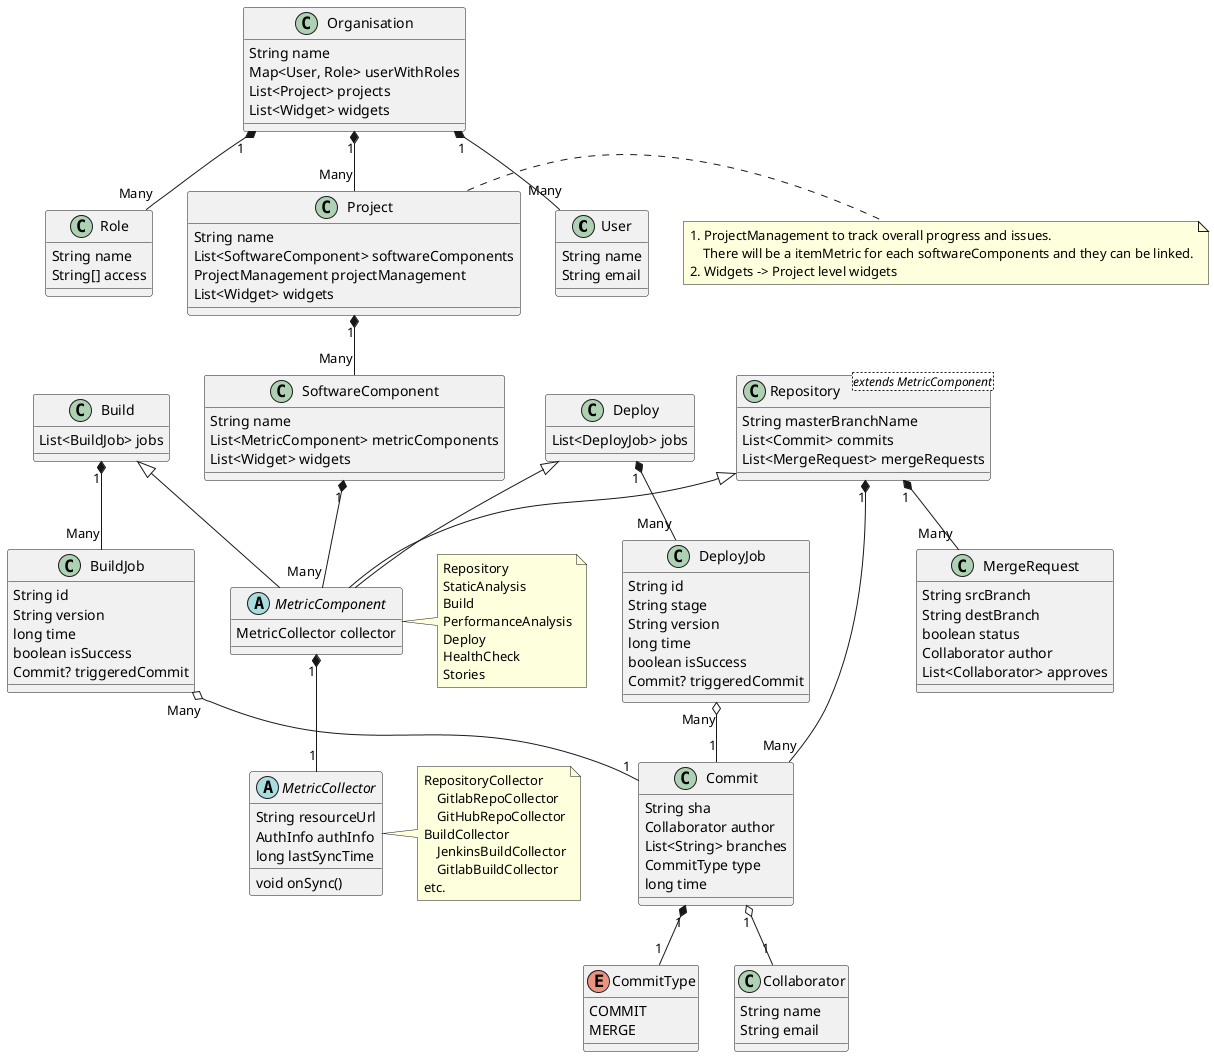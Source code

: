 @startuml

class User {
    String name
    String email
}

class Organisation {
    String name
    Map<User, Role> userWithRoles
    List<Project> projects
    List<Widget> widgets
}

class Role {
    String name
    String[] access
}

Organisation "1" *-- "Many" Role
Organisation "1" *-- "Many" User

class Project {
    String name
    List<SoftwareComponent> softwareComponents
    ProjectManagement projectManagement
    List<Widget> widgets
}

Organisation "1" *-- "Many" Project

note right of Project
    1. ProjectManagement to track overall progress and issues.
        There will be a itemMetric for each softwareComponents and they can be linked.
    2. Widgets -> Project level widgets
end note

class SoftwareComponent {
    String name
    List<MetricComponent> metricComponents
    List<Widget> widgets
}

Project "1" *-- "Many" SoftwareComponent

abstract class MetricComponent {
    MetricCollector collector
}

SoftwareComponent "1" *-- "Many" MetricComponent

abstract class MetricCollector {
    String resourceUrl
    AuthInfo authInfo
    long lastSyncTime

    void onSync()
}

note right of MetricCollector
    RepositoryCollector
        GitlabRepoCollector
        GitHubRepoCollector
    BuildCollector
        JenkinsBuildCollector
        GitlabBuildCollector
    etc.
end note

MetricComponent "1" *-- "1" MetricCollector

note right of MetricComponent
    Repository
    StaticAnalysis
    Build
    PerformanceAnalysis
    Deploy
    HealthCheck
    Stories
end note

class Repository<extends MetricComponent> {
    String masterBranchName
    List<Commit> commits
    List<MergeRequest> mergeRequests
}

Repository <|-- MetricComponent

class Commit {
    String sha
    Collaborator author
    List<String> branches
    CommitType type
    long time
}

Repository "1" *-- "Many" Commit

enum CommitType {
    COMMIT
    MERGE
}

Commit "1" *-- "1" CommitType

class Collaborator {
    String name
    String email
}

Commit "1" o-- "1" Collaborator

class MergeRequest {
    String srcBranch
    String destBranch
    boolean status
    Collaborator author
    List<Collaborator> approves
}

Repository "1" *-- "Many" MergeRequest

class Build {
    List<BuildJob> jobs
}

Build <|-- MetricComponent

class BuildJob {
    String id
    String version
    long time
    boolean isSuccess
    Commit? triggeredCommit
}

Build "1" *-- "Many" BuildJob
BuildJob "Many" o-- "1" Commit

class Deploy {
    List<DeployJob> jobs
}

Deploy <|-- MetricComponent

class DeployJob {
    String id
    String stage
    String version
    long time
    boolean isSuccess
    Commit? triggeredCommit
}

Deploy "1" *-- "Many" DeployJob
DeployJob "Many" o-- "1" Commit

@enduml